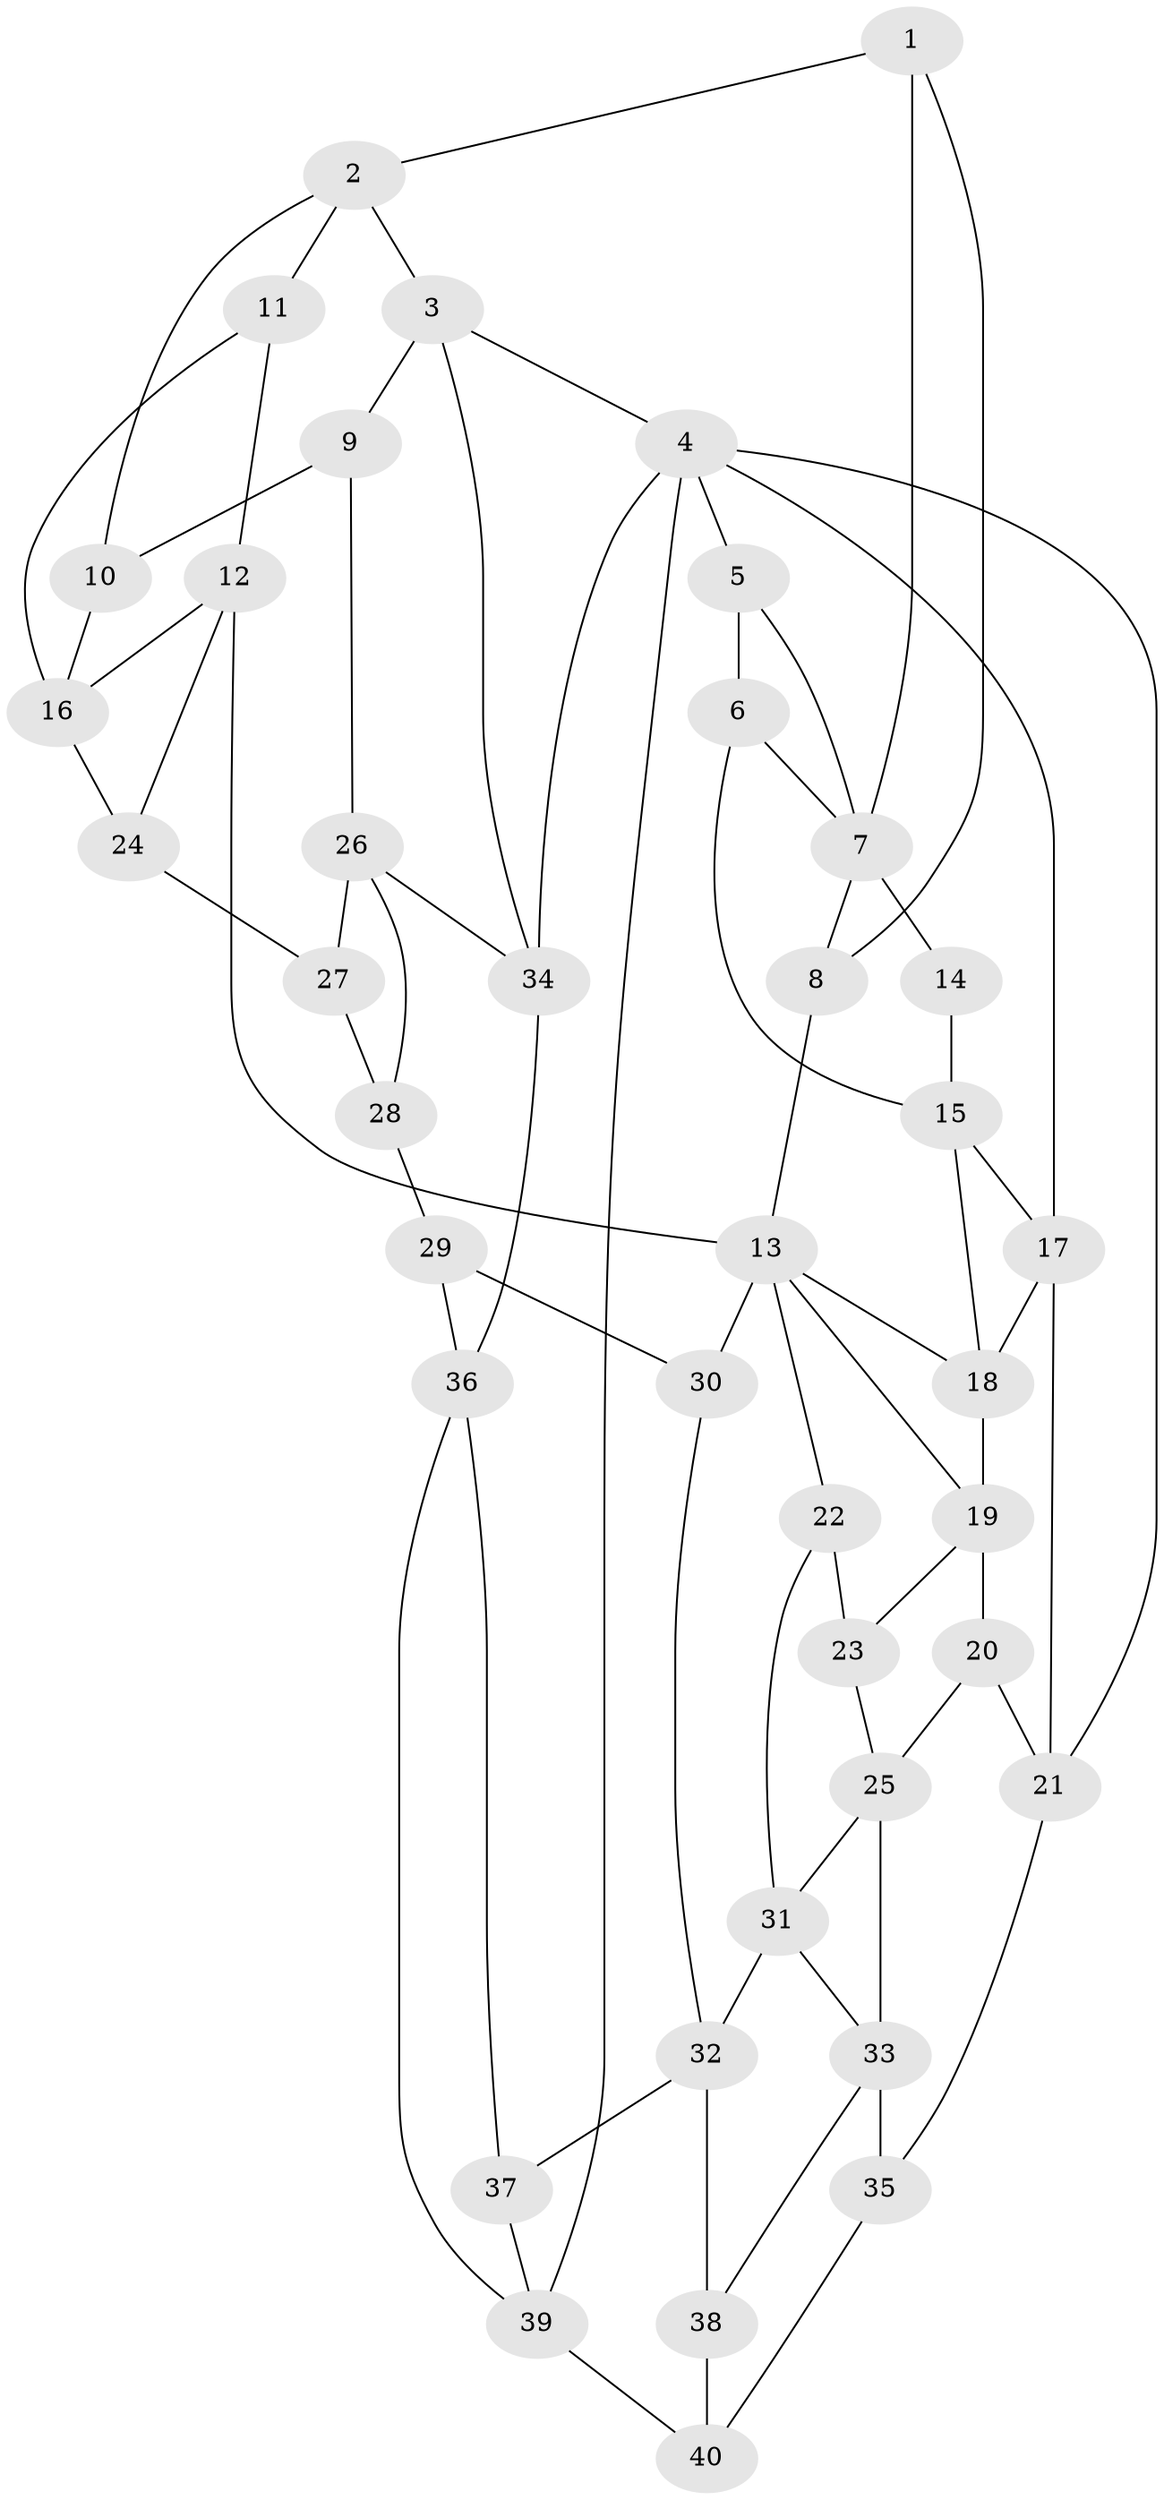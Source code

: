 // original degree distribution, {3: 0.015151515151515152, 5: 0.5454545454545454, 6: 0.21212121212121213, 4: 0.22727272727272727}
// Generated by graph-tools (version 1.1) at 2025/54/03/04/25 22:54:11]
// undirected, 40 vertices, 72 edges
graph export_dot {
  node [color=gray90,style=filled];
  1;
  2;
  3;
  4;
  5;
  6;
  7;
  8;
  9;
  10;
  11;
  12;
  13;
  14;
  15;
  16;
  17;
  18;
  19;
  20;
  21;
  22;
  23;
  24;
  25;
  26;
  27;
  28;
  29;
  30;
  31;
  32;
  33;
  34;
  35;
  36;
  37;
  38;
  39;
  40;
  1 -- 2 [weight=2.0];
  1 -- 7 [weight=1.0];
  1 -- 8 [weight=2.0];
  2 -- 3 [weight=1.0];
  2 -- 10 [weight=1.0];
  2 -- 11 [weight=2.0];
  3 -- 4 [weight=1.0];
  3 -- 9 [weight=1.0];
  3 -- 34 [weight=1.0];
  4 -- 5 [weight=1.0];
  4 -- 17 [weight=1.0];
  4 -- 21 [weight=1.0];
  4 -- 34 [weight=1.0];
  4 -- 39 [weight=1.0];
  5 -- 6 [weight=3.0];
  5 -- 7 [weight=1.0];
  6 -- 7 [weight=1.0];
  6 -- 15 [weight=1.0];
  7 -- 8 [weight=1.0];
  7 -- 14 [weight=2.0];
  8 -- 13 [weight=1.0];
  9 -- 10 [weight=2.0];
  9 -- 26 [weight=1.0];
  10 -- 16 [weight=2.0];
  11 -- 12 [weight=1.0];
  11 -- 16 [weight=1.0];
  12 -- 13 [weight=2.0];
  12 -- 16 [weight=1.0];
  12 -- 24 [weight=1.0];
  13 -- 18 [weight=1.0];
  13 -- 19 [weight=1.0];
  13 -- 22 [weight=1.0];
  13 -- 30 [weight=2.0];
  14 -- 15 [weight=1.0];
  15 -- 17 [weight=1.0];
  15 -- 18 [weight=1.0];
  16 -- 24 [weight=2.0];
  17 -- 18 [weight=1.0];
  17 -- 21 [weight=1.0];
  18 -- 19 [weight=1.0];
  19 -- 20 [weight=2.0];
  19 -- 23 [weight=2.0];
  20 -- 21 [weight=1.0];
  20 -- 25 [weight=1.0];
  21 -- 35 [weight=1.0];
  22 -- 23 [weight=2.0];
  22 -- 31 [weight=1.0];
  23 -- 25 [weight=1.0];
  24 -- 27 [weight=2.0];
  25 -- 31 [weight=1.0];
  25 -- 33 [weight=2.0];
  26 -- 27 [weight=1.0];
  26 -- 28 [weight=1.0];
  26 -- 34 [weight=1.0];
  27 -- 28 [weight=3.0];
  28 -- 29 [weight=2.0];
  29 -- 30 [weight=2.0];
  29 -- 36 [weight=2.0];
  30 -- 32 [weight=2.0];
  31 -- 32 [weight=2.0];
  31 -- 33 [weight=1.0];
  32 -- 37 [weight=1.0];
  32 -- 38 [weight=1.0];
  33 -- 35 [weight=1.0];
  33 -- 38 [weight=1.0];
  34 -- 36 [weight=2.0];
  35 -- 40 [weight=1.0];
  36 -- 37 [weight=1.0];
  36 -- 39 [weight=1.0];
  37 -- 39 [weight=2.0];
  38 -- 40 [weight=2.0];
  39 -- 40 [weight=2.0];
}
